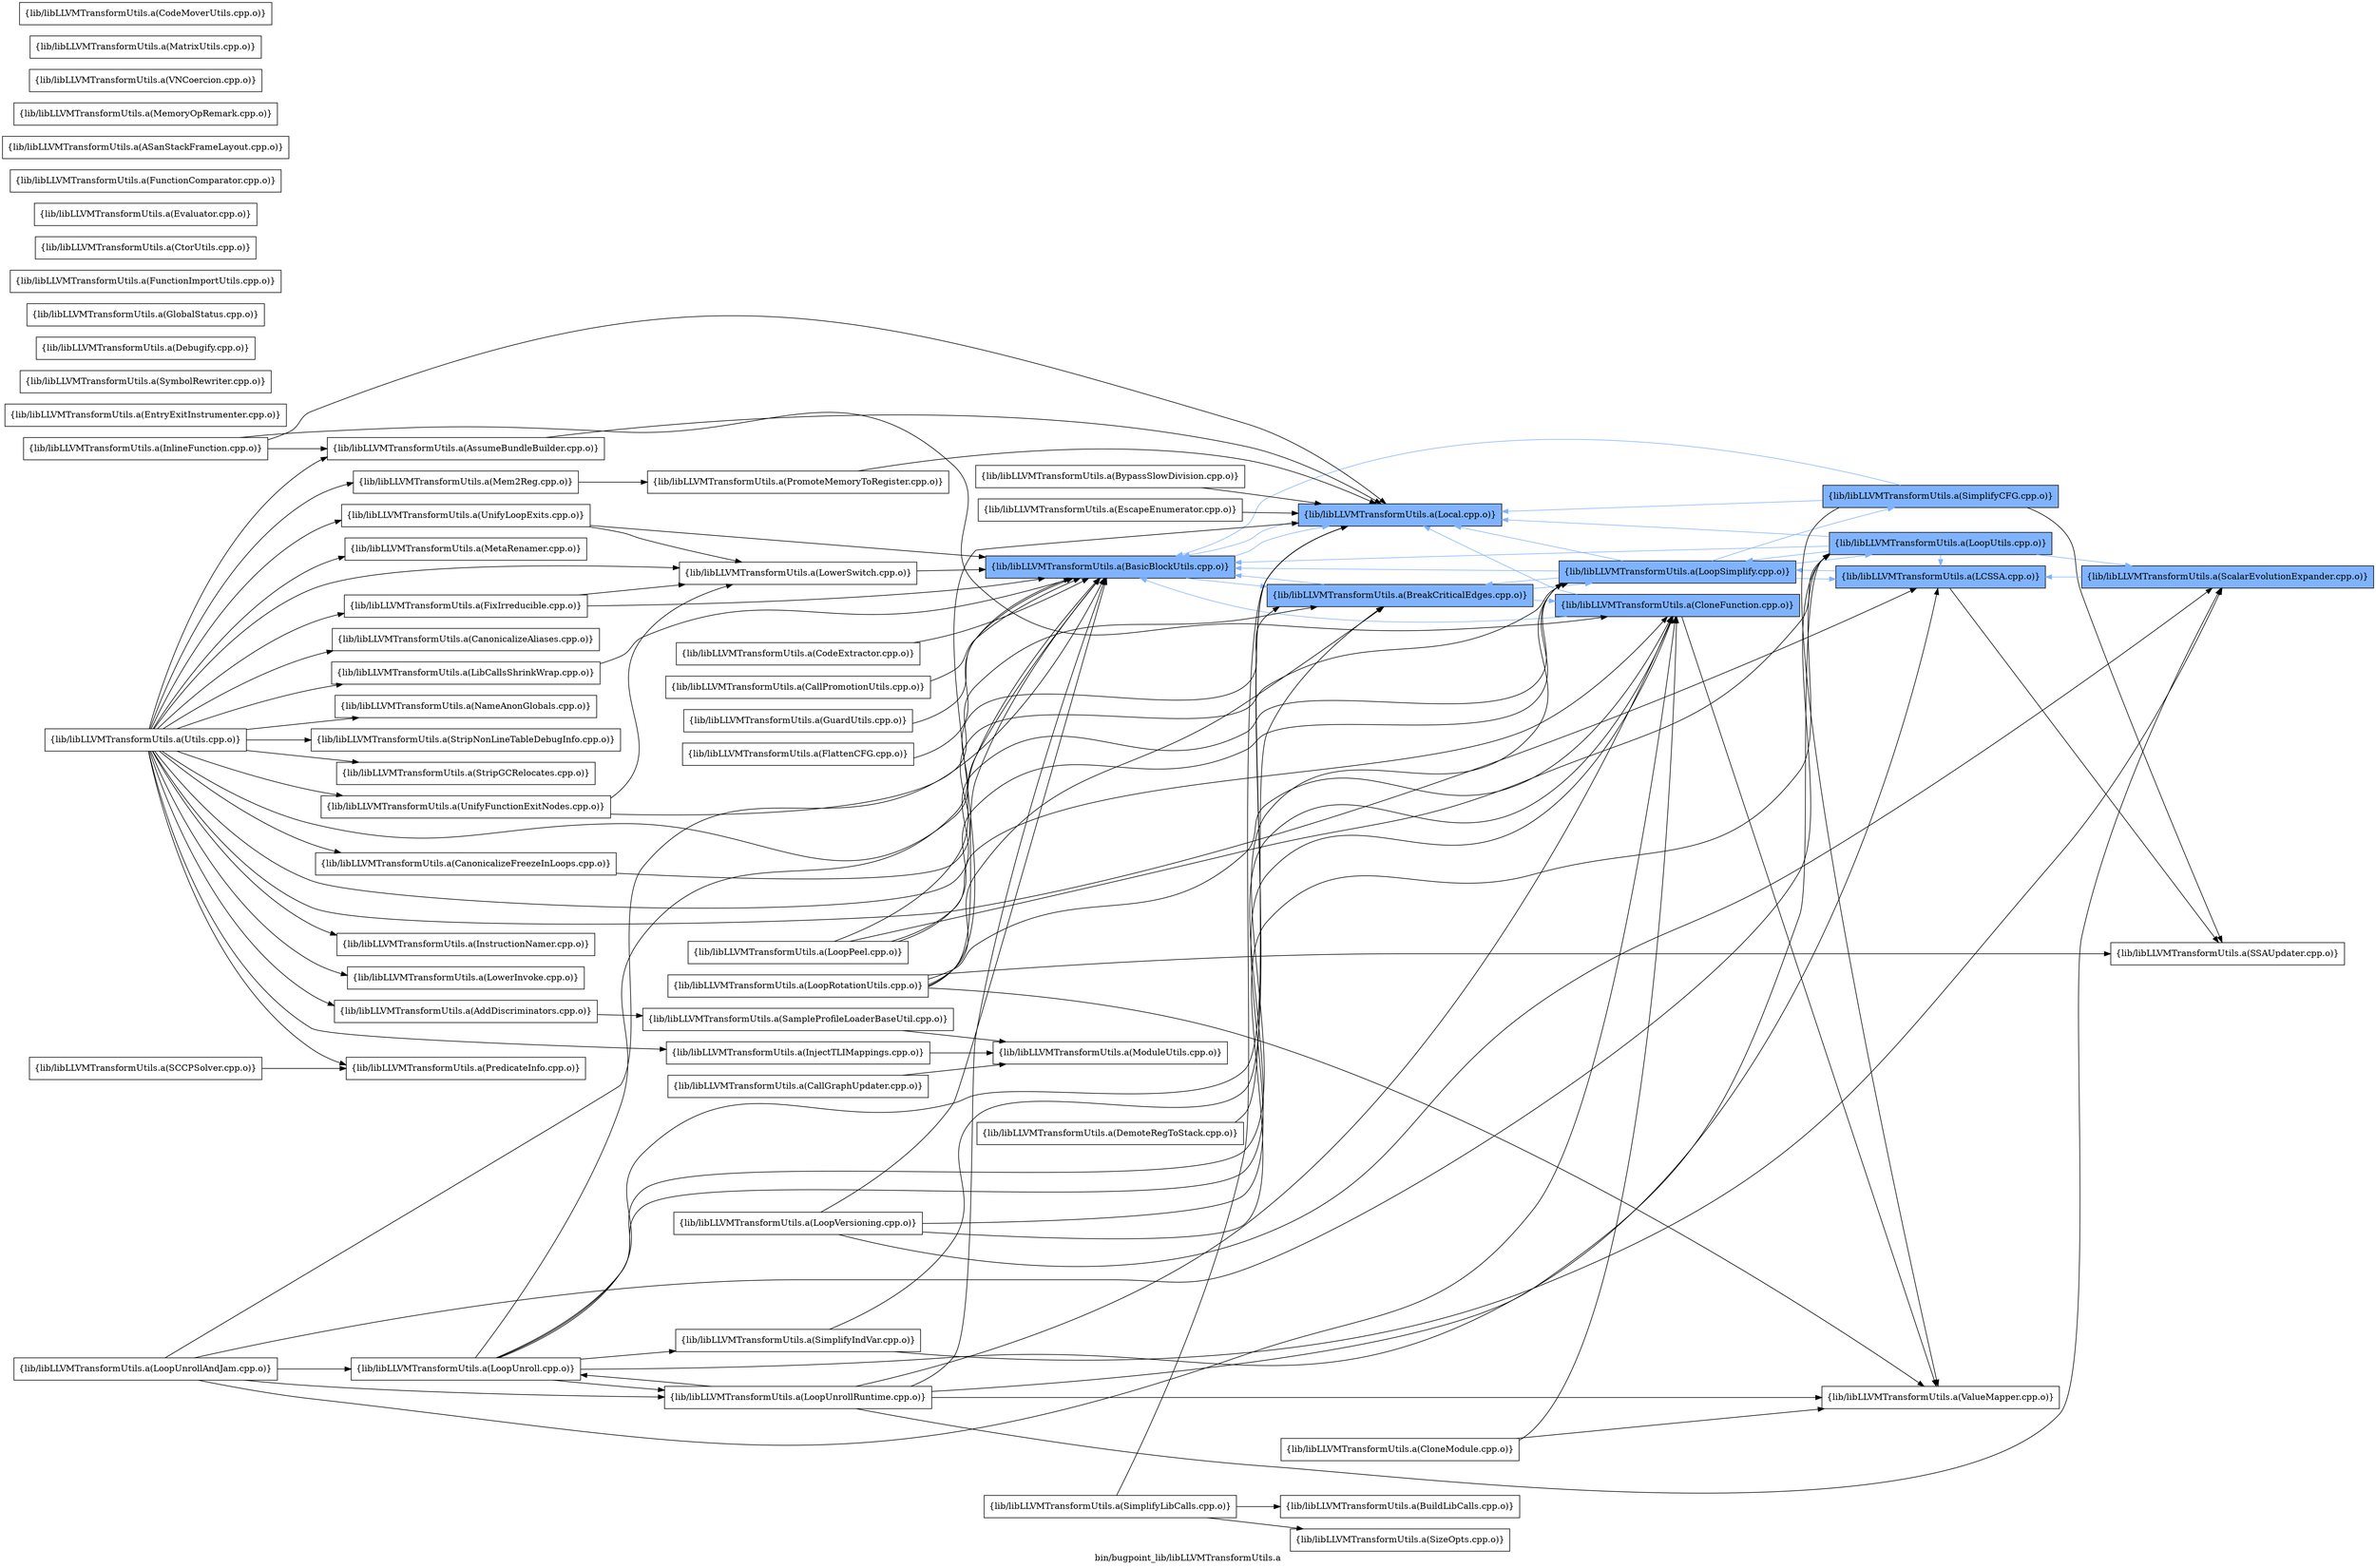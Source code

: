 digraph "bin/bugpoint_lib/libLLVMTransformUtils.a" {
	label="bin/bugpoint_lib/libLLVMTransformUtils.a";
	rankdir=LR;
	{ rank=same; Node0x55e717267638;  }
	{ rank=same; Node0x55e7172673b8; Node0x55e717274068;  }
	{ rank=same; Node0x55e71726e938; Node0x55e71724d0f8;  }
	{ rank=same; Node0x55e717268c18; Node0x55e717273028; Node0x55e717251518; Node0x55e71725ebc8;  }
	{ rank=same; Node0x55e717267638;  }
	{ rank=same; Node0x55e7172673b8; Node0x55e717274068;  }
	{ rank=same; Node0x55e71726e938; Node0x55e71724d0f8;  }
	{ rank=same; Node0x55e717268c18; Node0x55e717273028; Node0x55e717251518; Node0x55e71725ebc8;  }

	Node0x55e717267638 [shape=record,shape=box,group=1,style=filled,fillcolor="0.600000 0.5 1",label="{lib/libLLVMTransformUtils.a(BasicBlockUtils.cpp.o)}"];
	Node0x55e717267638 -> Node0x55e7172673b8[color="0.600000 0.5 1"];
	Node0x55e717267638 -> Node0x55e717274068[color="0.600000 0.5 1"];
	Node0x55e71726e398 [shape=record,shape=box,group=0,label="{lib/libLLVMTransformUtils.a(CloneModule.cpp.o)}"];
	Node0x55e71726e398 -> Node0x55e71726e938;
	Node0x55e71726e398 -> Node0x55e717268c18;
	Node0x55e717274068 [shape=record,shape=box,group=1,style=filled,fillcolor="0.600000 0.5 1",label="{lib/libLLVMTransformUtils.a(Local.cpp.o)}"];
	Node0x55e717274068 -> Node0x55e717267638[color="0.600000 0.5 1"];
	Node0x55e71725ebc8 [shape=record,shape=box,group=1,style=filled,fillcolor="0.600000 0.5 1",label="{lib/libLLVMTransformUtils.a(SimplifyCFG.cpp.o)}"];
	Node0x55e71725ebc8 -> Node0x55e717267638[color="0.600000 0.5 1"];
	Node0x55e71725ebc8 -> Node0x55e717274068[color="0.600000 0.5 1"];
	Node0x55e71725ebc8 -> Node0x55e717250d48;
	Node0x55e71725ebc8 -> Node0x55e717268c18;
	Node0x55e717268c18 [shape=record,shape=box,group=0,label="{lib/libLLVMTransformUtils.a(ValueMapper.cpp.o)}"];
	Node0x55e7172673b8 [shape=record,shape=box,group=1,style=filled,fillcolor="0.600000 0.5 1",label="{lib/libLLVMTransformUtils.a(BreakCriticalEdges.cpp.o)}"];
	Node0x55e7172673b8 -> Node0x55e717267638[color="0.600000 0.5 1"];
	Node0x55e7172673b8 -> Node0x55e71726e938[color="0.600000 0.5 1"];
	Node0x55e7172673b8 -> Node0x55e71724d0f8[color="0.600000 0.5 1"];
	Node0x55e717252d28 [shape=record,shape=box,group=0,label="{lib/libLLVMTransformUtils.a(EntryExitInstrumenter.cpp.o)}"];
	Node0x55e717251ab8 [shape=record,shape=box,group=0,label="{lib/libLLVMTransformUtils.a(FixIrreducible.cpp.o)}"];
	Node0x55e717251ab8 -> Node0x55e717267638;
	Node0x55e717251ab8 -> Node0x55e717252f08;
	Node0x55e717272218 [shape=record,shape=box,group=0,label="{lib/libLLVMTransformUtils.a(InjectTLIMappings.cpp.o)}"];
	Node0x55e717272218 -> Node0x55e71724ee58;
	Node0x55e717272998 [shape=record,shape=box,group=0,label="{lib/libLLVMTransformUtils.a(InstructionNamer.cpp.o)}"];
	Node0x55e717273028 [shape=record,shape=box,group=1,style=filled,fillcolor="0.600000 0.5 1",label="{lib/libLLVMTransformUtils.a(LCSSA.cpp.o)}"];
	Node0x55e717273028 -> Node0x55e71724d0f8[color="0.600000 0.5 1"];
	Node0x55e717273028 -> Node0x55e717250d48;
	Node0x55e717273898 [shape=record,shape=box,group=0,label="{lib/libLLVMTransformUtils.a(LibCallsShrinkWrap.cpp.o)}"];
	Node0x55e717273898 -> Node0x55e717267638;
	Node0x55e71724d0f8 [shape=record,shape=box,group=1,style=filled,fillcolor="0.600000 0.5 1",label="{lib/libLLVMTransformUtils.a(LoopSimplify.cpp.o)}"];
	Node0x55e71724d0f8 -> Node0x55e717267638[color="0.600000 0.5 1"];
	Node0x55e71724d0f8 -> Node0x55e7172673b8[color="0.600000 0.5 1"];
	Node0x55e71724d0f8 -> Node0x55e717273028[color="0.600000 0.5 1"];
	Node0x55e71724d0f8 -> Node0x55e717274068[color="0.600000 0.5 1"];
	Node0x55e71724d0f8 -> Node0x55e717251518[color="0.600000 0.5 1"];
	Node0x55e71724d0f8 -> Node0x55e71725ebc8[color="0.600000 0.5 1"];
	Node0x55e71724fc18 [shape=record,shape=box,group=0,label="{lib/libLLVMTransformUtils.a(LowerInvoke.cpp.o)}"];
	Node0x55e717252f08 [shape=record,shape=box,group=0,label="{lib/libLLVMTransformUtils.a(LowerSwitch.cpp.o)}"];
	Node0x55e717252f08 -> Node0x55e717267638;
	Node0x55e71724d558 [shape=record,shape=box,group=0,label="{lib/libLLVMTransformUtils.a(Mem2Reg.cpp.o)}"];
	Node0x55e71724d558 -> Node0x55e71724f9e8;
	Node0x55e71724dcd8 [shape=record,shape=box,group=0,label="{lib/libLLVMTransformUtils.a(MetaRenamer.cpp.o)}"];
	Node0x55e717263df8 [shape=record,shape=box,group=0,label="{lib/libLLVMTransformUtils.a(SymbolRewriter.cpp.o)}"];
	Node0x55e717264438 [shape=record,shape=box,group=0,label="{lib/libLLVMTransformUtils.a(UnifyFunctionExitNodes.cpp.o)}"];
	Node0x55e717264438 -> Node0x55e7172673b8;
	Node0x55e717264438 -> Node0x55e717252f08;
	Node0x55e717264b68 [shape=record,shape=box,group=0,label="{lib/libLLVMTransformUtils.a(UnifyLoopExits.cpp.o)}"];
	Node0x55e717264b68 -> Node0x55e717267638;
	Node0x55e717264b68 -> Node0x55e717252f08;
	Node0x55e717265388 [shape=record,shape=box,group=0,label="{lib/libLLVMTransformUtils.a(Utils.cpp.o)}"];
	Node0x55e717265388 -> Node0x55e717268358;
	Node0x55e717265388 -> Node0x55e7172673b8;
	Node0x55e717265388 -> Node0x55e717264d98;
	Node0x55e717265388 -> Node0x55e717264618;
	Node0x55e717265388 -> Node0x55e717251ab8;
	Node0x55e717265388 -> Node0x55e717272218;
	Node0x55e717265388 -> Node0x55e717272998;
	Node0x55e717265388 -> Node0x55e717273028;
	Node0x55e717265388 -> Node0x55e717273898;
	Node0x55e717265388 -> Node0x55e71724d0f8;
	Node0x55e717265388 -> Node0x55e71724fc18;
	Node0x55e717265388 -> Node0x55e717252f08;
	Node0x55e717265388 -> Node0x55e71724d558;
	Node0x55e717265388 -> Node0x55e71724dcd8;
	Node0x55e717265388 -> Node0x55e71724f628;
	Node0x55e717265388 -> Node0x55e71724f308;
	Node0x55e717265388 -> Node0x55e717264438;
	Node0x55e717265388 -> Node0x55e717264b68;
	Node0x55e717265388 -> Node0x55e717260978;
	Node0x55e717265388 -> Node0x55e717261288;
	Node0x55e717265388 -> Node0x55e717261a58;
	Node0x55e717266198 [shape=record,shape=box,group=0,label="{lib/libLLVMTransformUtils.a(BypassSlowDivision.cpp.o)}"];
	Node0x55e717266198 -> Node0x55e717274068;
	Node0x55e717263128 [shape=record,shape=box,group=0,label="{lib/libLLVMTransformUtils.a(SimplifyLibCalls.cpp.o)}"];
	Node0x55e717263128 -> Node0x55e717266dc8;
	Node0x55e717263128 -> Node0x55e717274068;
	Node0x55e717263128 -> Node0x55e717263678;
	Node0x55e717263678 [shape=record,shape=box,group=0,label="{lib/libLLVMTransformUtils.a(SizeOpts.cpp.o)}"];
	Node0x55e717250c58 [shape=record,shape=box,group=1,style=filled,fillcolor="0.600000 0.5 1",label="{lib/libLLVMTransformUtils.a(ScalarEvolutionExpander.cpp.o)}"];
	Node0x55e717250c58 -> Node0x55e717273028[color="0.600000 0.5 1"];
	Node0x55e717271d18 [shape=record,shape=box,group=0,label="{lib/libLLVMTransformUtils.a(InlineFunction.cpp.o)}"];
	Node0x55e717271d18 -> Node0x55e717268358;
	Node0x55e717271d18 -> Node0x55e71726e938;
	Node0x55e717271d18 -> Node0x55e717274068;
	Node0x55e717264618 [shape=record,shape=box,group=0,label="{lib/libLLVMTransformUtils.a(CanonicalizeFreezeInLoops.cpp.o)}"];
	Node0x55e717264618 -> Node0x55e71724d0f8;
	Node0x55e71726d9e8 [shape=record,shape=box,group=0,label="{lib/libLLVMTransformUtils.a(Debugify.cpp.o)}"];
	Node0x55e717253a48 [shape=record,shape=box,group=0,label="{lib/libLLVMTransformUtils.a(DemoteRegToStack.cpp.o)}"];
	Node0x55e717253a48 -> Node0x55e7172673b8;
	Node0x55e717252468 [shape=record,shape=box,group=0,label="{lib/libLLVMTransformUtils.a(EscapeEnumerator.cpp.o)}"];
	Node0x55e717252468 -> Node0x55e717274068;
	Node0x55e71724ee58 [shape=record,shape=box,group=0,label="{lib/libLLVMTransformUtils.a(ModuleUtils.cpp.o)}"];
	Node0x55e717251518 [shape=record,shape=box,group=1,style=filled,fillcolor="0.600000 0.5 1",label="{lib/libLLVMTransformUtils.a(LoopUtils.cpp.o)}"];
	Node0x55e717251518 -> Node0x55e717267638[color="0.600000 0.5 1"];
	Node0x55e717251518 -> Node0x55e717273028[color="0.600000 0.5 1"];
	Node0x55e717251518 -> Node0x55e717274068[color="0.600000 0.5 1"];
	Node0x55e717251518 -> Node0x55e71724d0f8[color="0.600000 0.5 1"];
	Node0x55e717251518 -> Node0x55e717250c58[color="0.600000 0.5 1"];
	Node0x55e717251d88 [shape=record,shape=box,group=0,label="{lib/libLLVMTransformUtils.a(SampleProfileLoaderBaseUtil.cpp.o)}"];
	Node0x55e717251d88 -> Node0x55e71724ee58;
	Node0x55e71726e938 [shape=record,shape=box,group=1,style=filled,fillcolor="0.600000 0.5 1",label="{lib/libLLVMTransformUtils.a(CloneFunction.cpp.o)}"];
	Node0x55e71726e938 -> Node0x55e717267638[color="0.600000 0.5 1"];
	Node0x55e71726e938 -> Node0x55e717274068[color="0.600000 0.5 1"];
	Node0x55e71726e938 -> Node0x55e717268c18;
	Node0x55e717250d48 [shape=record,shape=box,group=0,label="{lib/libLLVMTransformUtils.a(SSAUpdater.cpp.o)}"];
	Node0x55e717265568 [shape=record,shape=box,group=0,label="{lib/libLLVMTransformUtils.a(CallGraphUpdater.cpp.o)}"];
	Node0x55e717265568 -> Node0x55e71724ee58;
	Node0x55e717270d78 [shape=record,shape=box,group=0,label="{lib/libLLVMTransformUtils.a(GlobalStatus.cpp.o)}"];
	Node0x55e717270648 [shape=record,shape=box,group=0,label="{lib/libLLVMTransformUtils.a(FunctionImportUtils.cpp.o)}"];
	Node0x55e71726e168 [shape=record,shape=box,group=0,label="{lib/libLLVMTransformUtils.a(CtorUtils.cpp.o)}"];
	Node0x55e717252738 [shape=record,shape=box,group=0,label="{lib/libLLVMTransformUtils.a(Evaluator.cpp.o)}"];
	Node0x55e71726f018 [shape=record,shape=box,group=0,label="{lib/libLLVMTransformUtils.a(CodeExtractor.cpp.o)}"];
	Node0x55e71726f018 -> Node0x55e717267638;
	Node0x55e717266dc8 [shape=record,shape=box,group=0,label="{lib/libLLVMTransformUtils.a(BuildLibCalls.cpp.o)}"];
	Node0x55e717265fb8 [shape=record,shape=box,group=0,label="{lib/libLLVMTransformUtils.a(CallPromotionUtils.cpp.o)}"];
	Node0x55e717265fb8 -> Node0x55e717267638;
	Node0x55e71726ff68 [shape=record,shape=box,group=0,label="{lib/libLLVMTransformUtils.a(FunctionComparator.cpp.o)}"];
	Node0x55e717268358 [shape=record,shape=box,group=0,label="{lib/libLLVMTransformUtils.a(AssumeBundleBuilder.cpp.o)}"];
	Node0x55e717268358 -> Node0x55e717274068;
	Node0x55e717264d98 [shape=record,shape=box,group=0,label="{lib/libLLVMTransformUtils.a(CanonicalizeAliases.cpp.o)}"];
	Node0x55e71724f628 [shape=record,shape=box,group=0,label="{lib/libLLVMTransformUtils.a(NameAnonGlobals.cpp.o)}"];
	Node0x55e71724f308 [shape=record,shape=box,group=0,label="{lib/libLLVMTransformUtils.a(PredicateInfo.cpp.o)}"];
	Node0x55e717250578 [shape=record,shape=box,group=0,label="{lib/libLLVMTransformUtils.a(SCCPSolver.cpp.o)}"];
	Node0x55e717250578 -> Node0x55e71724f308;
	Node0x55e7172683f8 [shape=record,shape=box,group=0,label="{lib/libLLVMTransformUtils.a(ASanStackFrameLayout.cpp.o)}"];
	Node0x55e71724f9e8 [shape=record,shape=box,group=0,label="{lib/libLLVMTransformUtils.a(PromoteMemoryToRegister.cpp.o)}"];
	Node0x55e71724f9e8 -> Node0x55e717274068;
	Node0x55e71724d7d8 [shape=record,shape=box,group=0,label="{lib/libLLVMTransformUtils.a(MemoryOpRemark.cpp.o)}"];
	Node0x55e717271548 [shape=record,shape=box,group=0,label="{lib/libLLVMTransformUtils.a(GuardUtils.cpp.o)}"];
	Node0x55e717271548 -> Node0x55e717267638;
	Node0x55e717269898 [shape=record,shape=box,group=0,label="{lib/libLLVMTransformUtils.a(VNCoercion.cpp.o)}"];
	Node0x55e71725e808 [shape=record,shape=box,group=0,label="{lib/libLLVMTransformUtils.a(SimplifyIndVar.cpp.o)}"];
	Node0x55e71725e808 -> Node0x55e717274068;
	Node0x55e71725e808 -> Node0x55e717250c58;
	Node0x55e71724f498 [shape=record,shape=box,group=0,label="{lib/libLLVMTransformUtils.a(LoopVersioning.cpp.o)}"];
	Node0x55e71724f498 -> Node0x55e717267638;
	Node0x55e71724f498 -> Node0x55e71726e938;
	Node0x55e71724f498 -> Node0x55e717251518;
	Node0x55e71724f498 -> Node0x55e717250c58;
	Node0x55e71724c9c8 [shape=record,shape=box,group=0,label="{lib/libLLVMTransformUtils.a(LoopRotationUtils.cpp.o)}"];
	Node0x55e71724c9c8 -> Node0x55e717267638;
	Node0x55e71724c9c8 -> Node0x55e7172673b8;
	Node0x55e71724c9c8 -> Node0x55e71726e938;
	Node0x55e71724c9c8 -> Node0x55e717274068;
	Node0x55e71724c9c8 -> Node0x55e717250d48;
	Node0x55e71724c9c8 -> Node0x55e717268c18;
	Node0x55e71724eb38 [shape=record,shape=box,group=0,label="{lib/libLLVMTransformUtils.a(LoopPeel.cpp.o)}"];
	Node0x55e71724eb38 -> Node0x55e717267638;
	Node0x55e71724eb38 -> Node0x55e71726e938;
	Node0x55e71724eb38 -> Node0x55e71724d0f8;
	Node0x55e71724eb38 -> Node0x55e717251518;
	Node0x55e71724d8c8 [shape=record,shape=box,group=0,label="{lib/libLLVMTransformUtils.a(LoopUnroll.cpp.o)}"];
	Node0x55e71724d8c8 -> Node0x55e717267638;
	Node0x55e71724d8c8 -> Node0x55e71726e938;
	Node0x55e71724d8c8 -> Node0x55e717273028;
	Node0x55e71724d8c8 -> Node0x55e717274068;
	Node0x55e71724d8c8 -> Node0x55e71724d0f8;
	Node0x55e71724d8c8 -> Node0x55e717250d98;
	Node0x55e71724d8c8 -> Node0x55e71725e808;
	Node0x55e7172508e8 [shape=record,shape=box,group=0,label="{lib/libLLVMTransformUtils.a(LoopUnrollAndJam.cpp.o)}"];
	Node0x55e7172508e8 -> Node0x55e717267638;
	Node0x55e7172508e8 -> Node0x55e71726e938;
	Node0x55e7172508e8 -> Node0x55e71724d8c8;
	Node0x55e7172508e8 -> Node0x55e717250d98;
	Node0x55e7172508e8 -> Node0x55e717251518;
	Node0x55e717253048 [shape=record,shape=box,group=0,label="{lib/libLLVMTransformUtils.a(MatrixUtils.cpp.o)}"];
	Node0x55e71726f838 [shape=record,shape=box,group=0,label="{lib/libLLVMTransformUtils.a(FlattenCFG.cpp.o)}"];
	Node0x55e71726f838 -> Node0x55e717267638;
	Node0x55e71726d588 [shape=record,shape=box,group=0,label="{lib/libLLVMTransformUtils.a(CodeMoverUtils.cpp.o)}"];
	Node0x55e717250d98 [shape=record,shape=box,group=0,label="{lib/libLLVMTransformUtils.a(LoopUnrollRuntime.cpp.o)}"];
	Node0x55e717250d98 -> Node0x55e717267638;
	Node0x55e717250d98 -> Node0x55e71726e938;
	Node0x55e717250d98 -> Node0x55e71724d8c8;
	Node0x55e717250d98 -> Node0x55e717251518;
	Node0x55e717250d98 -> Node0x55e717250c58;
	Node0x55e717250d98 -> Node0x55e717268c18;
	Node0x55e717260978 [shape=record,shape=box,group=0,label="{lib/libLLVMTransformUtils.a(AddDiscriminators.cpp.o)}"];
	Node0x55e717260978 -> Node0x55e717251d88;
	Node0x55e717261288 [shape=record,shape=box,group=0,label="{lib/libLLVMTransformUtils.a(StripNonLineTableDebugInfo.cpp.o)}"];
	Node0x55e717261a58 [shape=record,shape=box,group=0,label="{lib/libLLVMTransformUtils.a(StripGCRelocates.cpp.o)}"];
}
